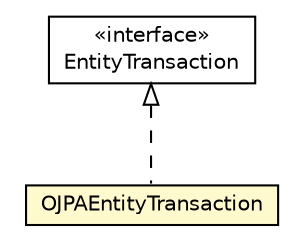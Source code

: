 #!/usr/local/bin/dot
#
# Class diagram 
# Generated by UMLGraph version R5_6-24-gf6e263 (http://www.umlgraph.org/)
#

digraph G {
	edge [fontname="Helvetica",fontsize=10,labelfontname="Helvetica",labelfontsize=10];
	node [fontname="Helvetica",fontsize=10,shape=plaintext];
	nodesep=0.25;
	ranksep=0.5;
	// com.orientechnologies.orient.object.jpa.OJPAEntityTransaction
	c2198272 [label=<<table title="com.orientechnologies.orient.object.jpa.OJPAEntityTransaction" border="0" cellborder="1" cellspacing="0" cellpadding="2" port="p" bgcolor="lemonChiffon" href="./OJPAEntityTransaction.html">
		<tr><td><table border="0" cellspacing="0" cellpadding="1">
<tr><td align="center" balign="center"> OJPAEntityTransaction </td></tr>
		</table></td></tr>
		</table>>, URL="./OJPAEntityTransaction.html", fontname="Helvetica", fontcolor="black", fontsize=10.0];
	//com.orientechnologies.orient.object.jpa.OJPAEntityTransaction implements javax.persistence.EntityTransaction
	c2198829:p -> c2198272:p [dir=back,arrowtail=empty,style=dashed];
	// javax.persistence.EntityTransaction
	c2198829 [label=<<table title="javax.persistence.EntityTransaction" border="0" cellborder="1" cellspacing="0" cellpadding="2" port="p" href="http://java.sun.com/j2se/1.4.2/docs/api/javax/persistence/EntityTransaction.html">
		<tr><td><table border="0" cellspacing="0" cellpadding="1">
<tr><td align="center" balign="center"> &#171;interface&#187; </td></tr>
<tr><td align="center" balign="center"> EntityTransaction </td></tr>
		</table></td></tr>
		</table>>, URL="http://java.sun.com/j2se/1.4.2/docs/api/javax/persistence/EntityTransaction.html", fontname="Helvetica", fontcolor="black", fontsize=10.0];
}

